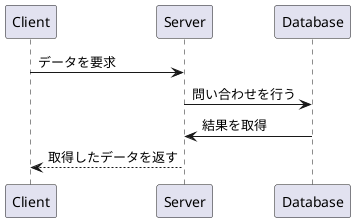 @startuml
Client -> Server: データを要求
Server -> Database: 問い合わせを行う
Database -> Server: 結果を取得
Server --> Client: 取得したデータを返す
@enduml
